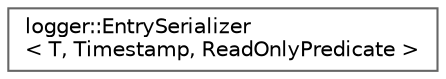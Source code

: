 digraph "Graphical Class Hierarchy"
{
 // LATEX_PDF_SIZE
  bgcolor="transparent";
  edge [fontname=Helvetica,fontsize=10,labelfontname=Helvetica,labelfontsize=10];
  node [fontname=Helvetica,fontsize=10,shape=box,height=0.2,width=0.4];
  rankdir="LR";
  Node0 [id="Node000000",label="logger::EntrySerializer\l\< T, Timestamp, ReadOnlyPredicate \>",height=0.2,width=0.4,color="grey40", fillcolor="white", style="filled",URL="$d8/d28/classlogger_1_1EntrySerializer.html",tooltip=" "];
}
